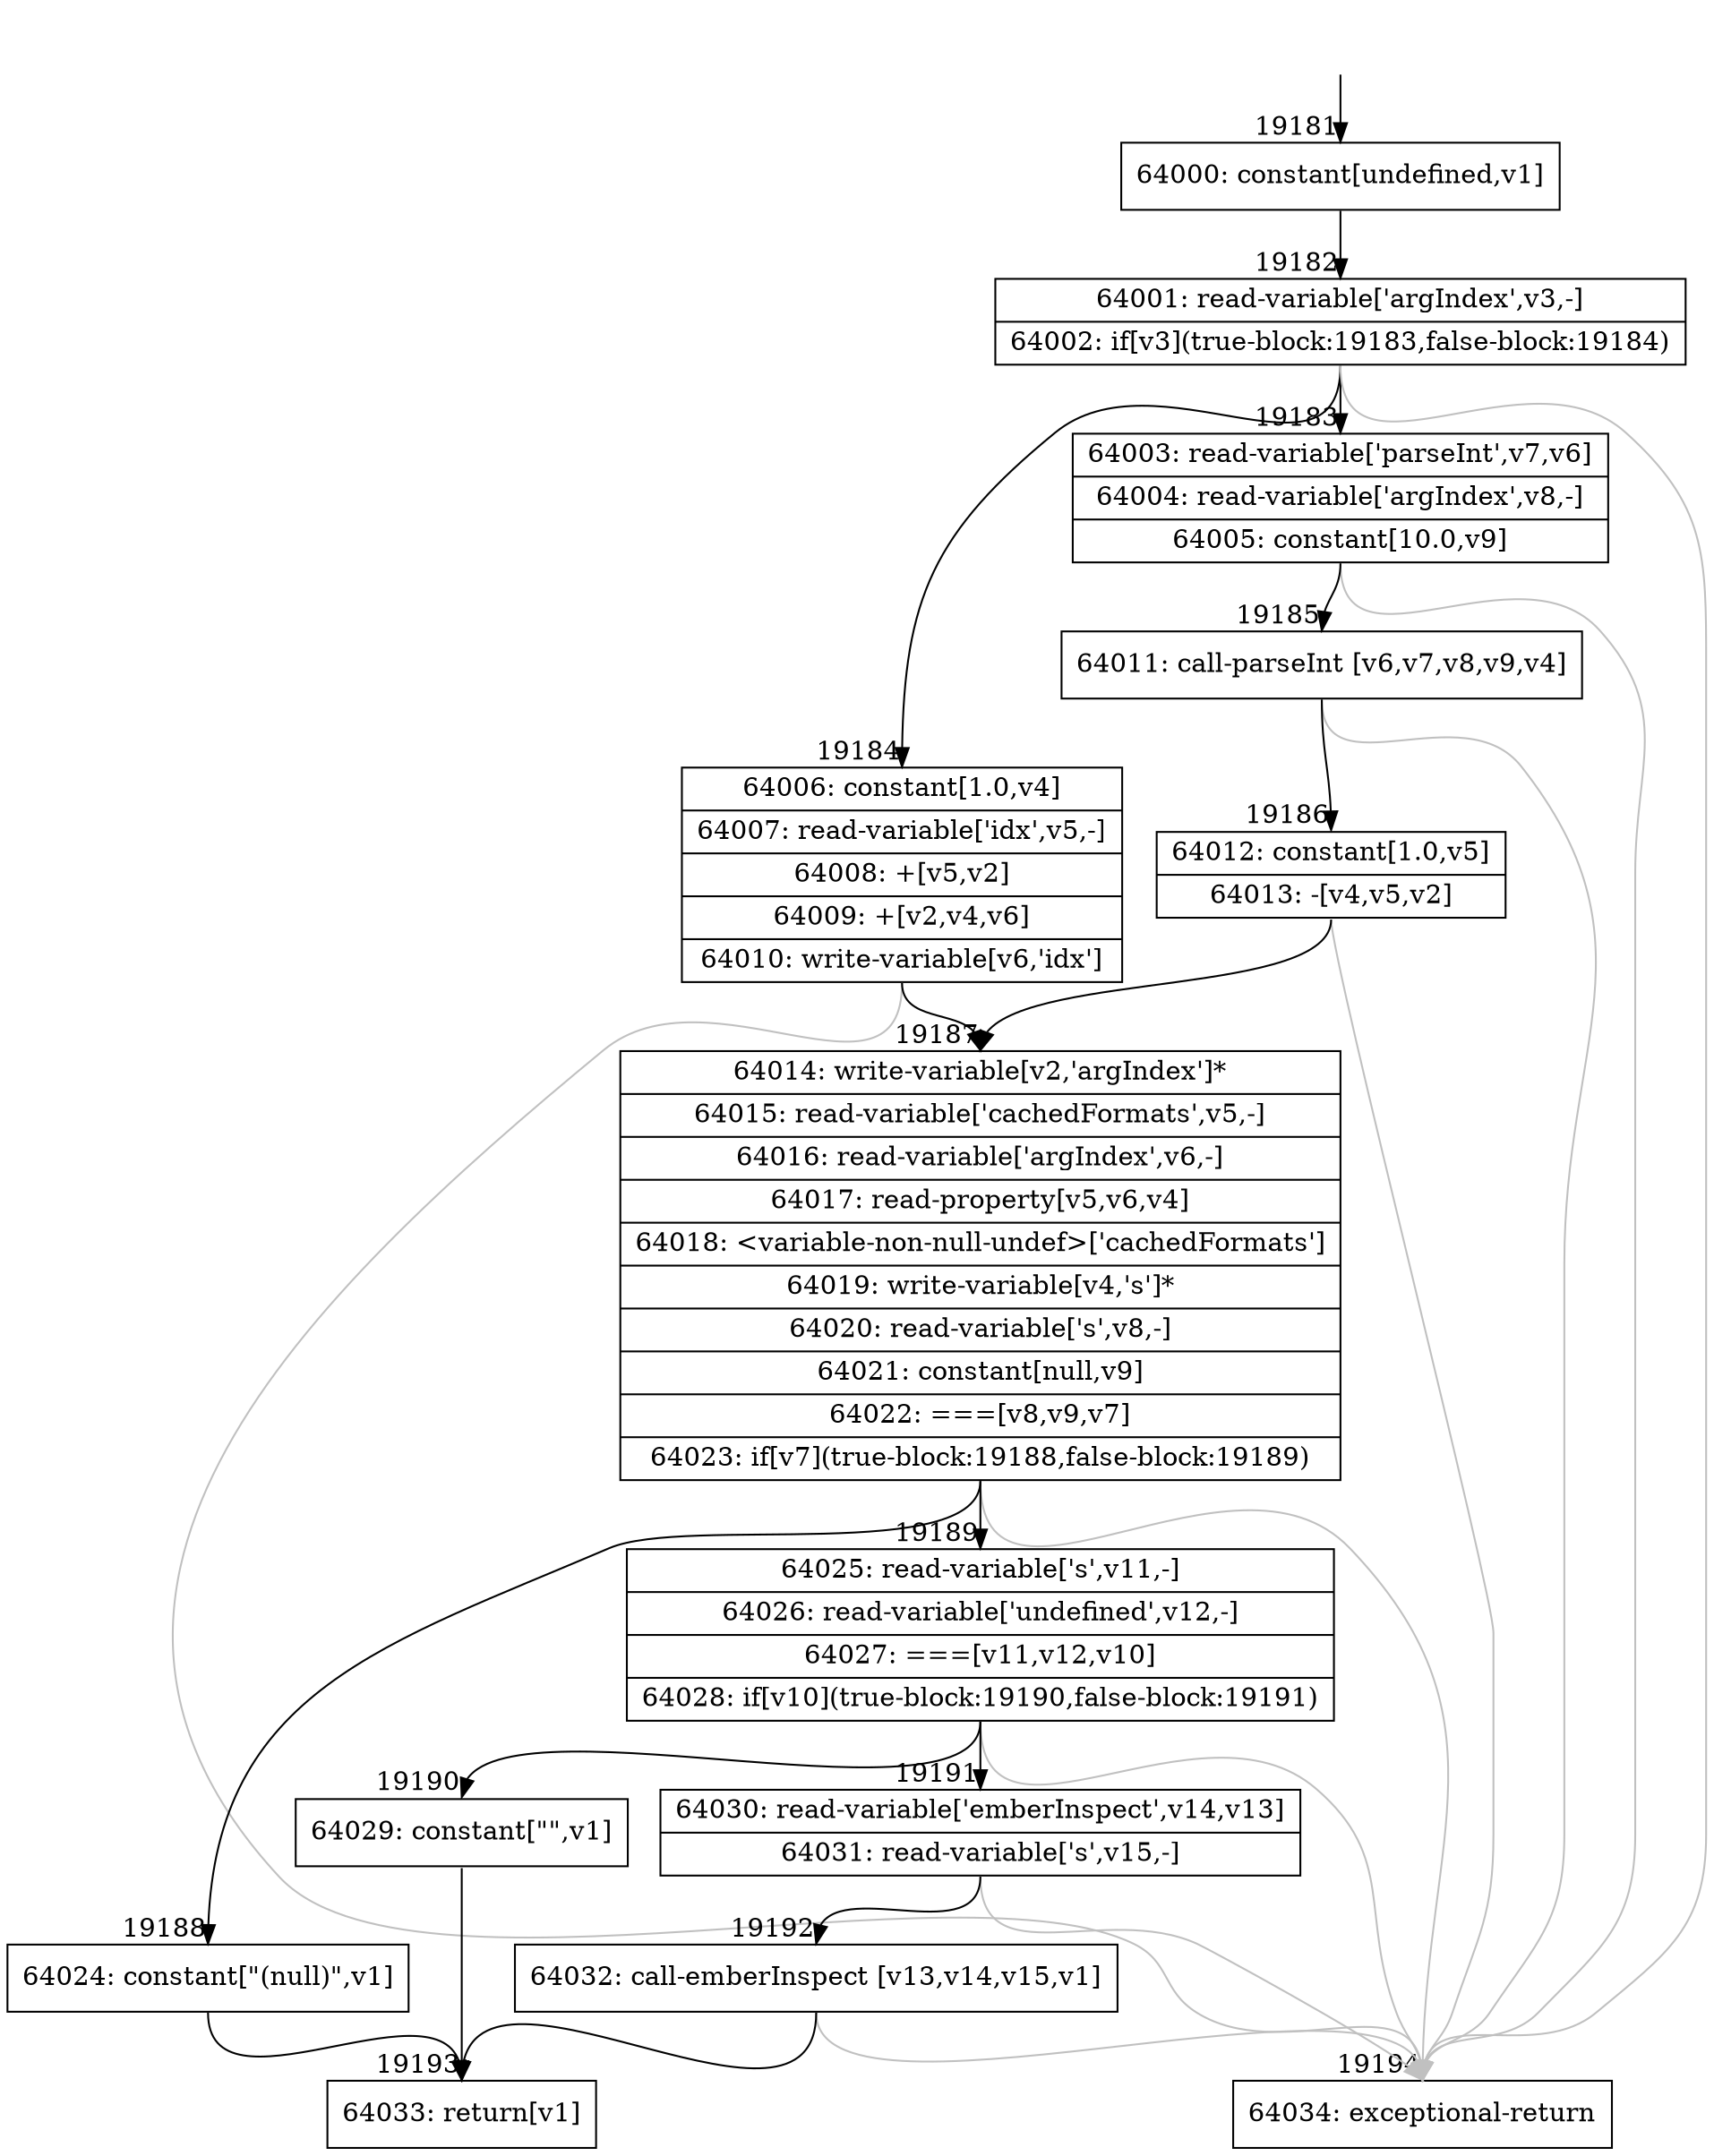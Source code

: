 digraph {
rankdir="TD"
BB_entry1651[shape=none,label=""];
BB_entry1651 -> BB19181 [tailport=s, headport=n, headlabel="    19181"]
BB19181 [shape=record label="{64000: constant[undefined,v1]}" ] 
BB19181 -> BB19182 [tailport=s, headport=n, headlabel="      19182"]
BB19182 [shape=record label="{64001: read-variable['argIndex',v3,-]|64002: if[v3](true-block:19183,false-block:19184)}" ] 
BB19182 -> BB19183 [tailport=s, headport=n, headlabel="      19183"]
BB19182 -> BB19184 [tailport=s, headport=n, headlabel="      19184"]
BB19182 -> BB19194 [tailport=s, headport=n, color=gray, headlabel="      19194"]
BB19183 [shape=record label="{64003: read-variable['parseInt',v7,v6]|64004: read-variable['argIndex',v8,-]|64005: constant[10.0,v9]}" ] 
BB19183 -> BB19185 [tailport=s, headport=n, headlabel="      19185"]
BB19183 -> BB19194 [tailport=s, headport=n, color=gray]
BB19184 [shape=record label="{64006: constant[1.0,v4]|64007: read-variable['idx',v5,-]|64008: +[v5,v2]|64009: +[v2,v4,v6]|64010: write-variable[v6,'idx']}" ] 
BB19184 -> BB19187 [tailport=s, headport=n, headlabel="      19187"]
BB19184 -> BB19194 [tailport=s, headport=n, color=gray]
BB19185 [shape=record label="{64011: call-parseInt [v6,v7,v8,v9,v4]}" ] 
BB19185 -> BB19186 [tailport=s, headport=n, headlabel="      19186"]
BB19185 -> BB19194 [tailport=s, headport=n, color=gray]
BB19186 [shape=record label="{64012: constant[1.0,v5]|64013: -[v4,v5,v2]}" ] 
BB19186 -> BB19187 [tailport=s, headport=n]
BB19186 -> BB19194 [tailport=s, headport=n, color=gray]
BB19187 [shape=record label="{64014: write-variable[v2,'argIndex']*|64015: read-variable['cachedFormats',v5,-]|64016: read-variable['argIndex',v6,-]|64017: read-property[v5,v6,v4]|64018: \<variable-non-null-undef\>['cachedFormats']|64019: write-variable[v4,'s']*|64020: read-variable['s',v8,-]|64021: constant[null,v9]|64022: ===[v8,v9,v7]|64023: if[v7](true-block:19188,false-block:19189)}" ] 
BB19187 -> BB19188 [tailport=s, headport=n, headlabel="      19188"]
BB19187 -> BB19189 [tailport=s, headport=n, headlabel="      19189"]
BB19187 -> BB19194 [tailport=s, headport=n, color=gray]
BB19188 [shape=record label="{64024: constant[\"(null)\",v1]}" ] 
BB19188 -> BB19193 [tailport=s, headport=n, headlabel="      19193"]
BB19189 [shape=record label="{64025: read-variable['s',v11,-]|64026: read-variable['undefined',v12,-]|64027: ===[v11,v12,v10]|64028: if[v10](true-block:19190,false-block:19191)}" ] 
BB19189 -> BB19190 [tailport=s, headport=n, headlabel="      19190"]
BB19189 -> BB19191 [tailport=s, headport=n, headlabel="      19191"]
BB19189 -> BB19194 [tailport=s, headport=n, color=gray]
BB19190 [shape=record label="{64029: constant[\"\",v1]}" ] 
BB19190 -> BB19193 [tailport=s, headport=n]
BB19191 [shape=record label="{64030: read-variable['emberInspect',v14,v13]|64031: read-variable['s',v15,-]}" ] 
BB19191 -> BB19192 [tailport=s, headport=n, headlabel="      19192"]
BB19191 -> BB19194 [tailport=s, headport=n, color=gray]
BB19192 [shape=record label="{64032: call-emberInspect [v13,v14,v15,v1]}" ] 
BB19192 -> BB19193 [tailport=s, headport=n]
BB19192 -> BB19194 [tailport=s, headport=n, color=gray]
BB19193 [shape=record label="{64033: return[v1]}" ] 
BB19194 [shape=record label="{64034: exceptional-return}" ] 
//#$~ 35893
}
